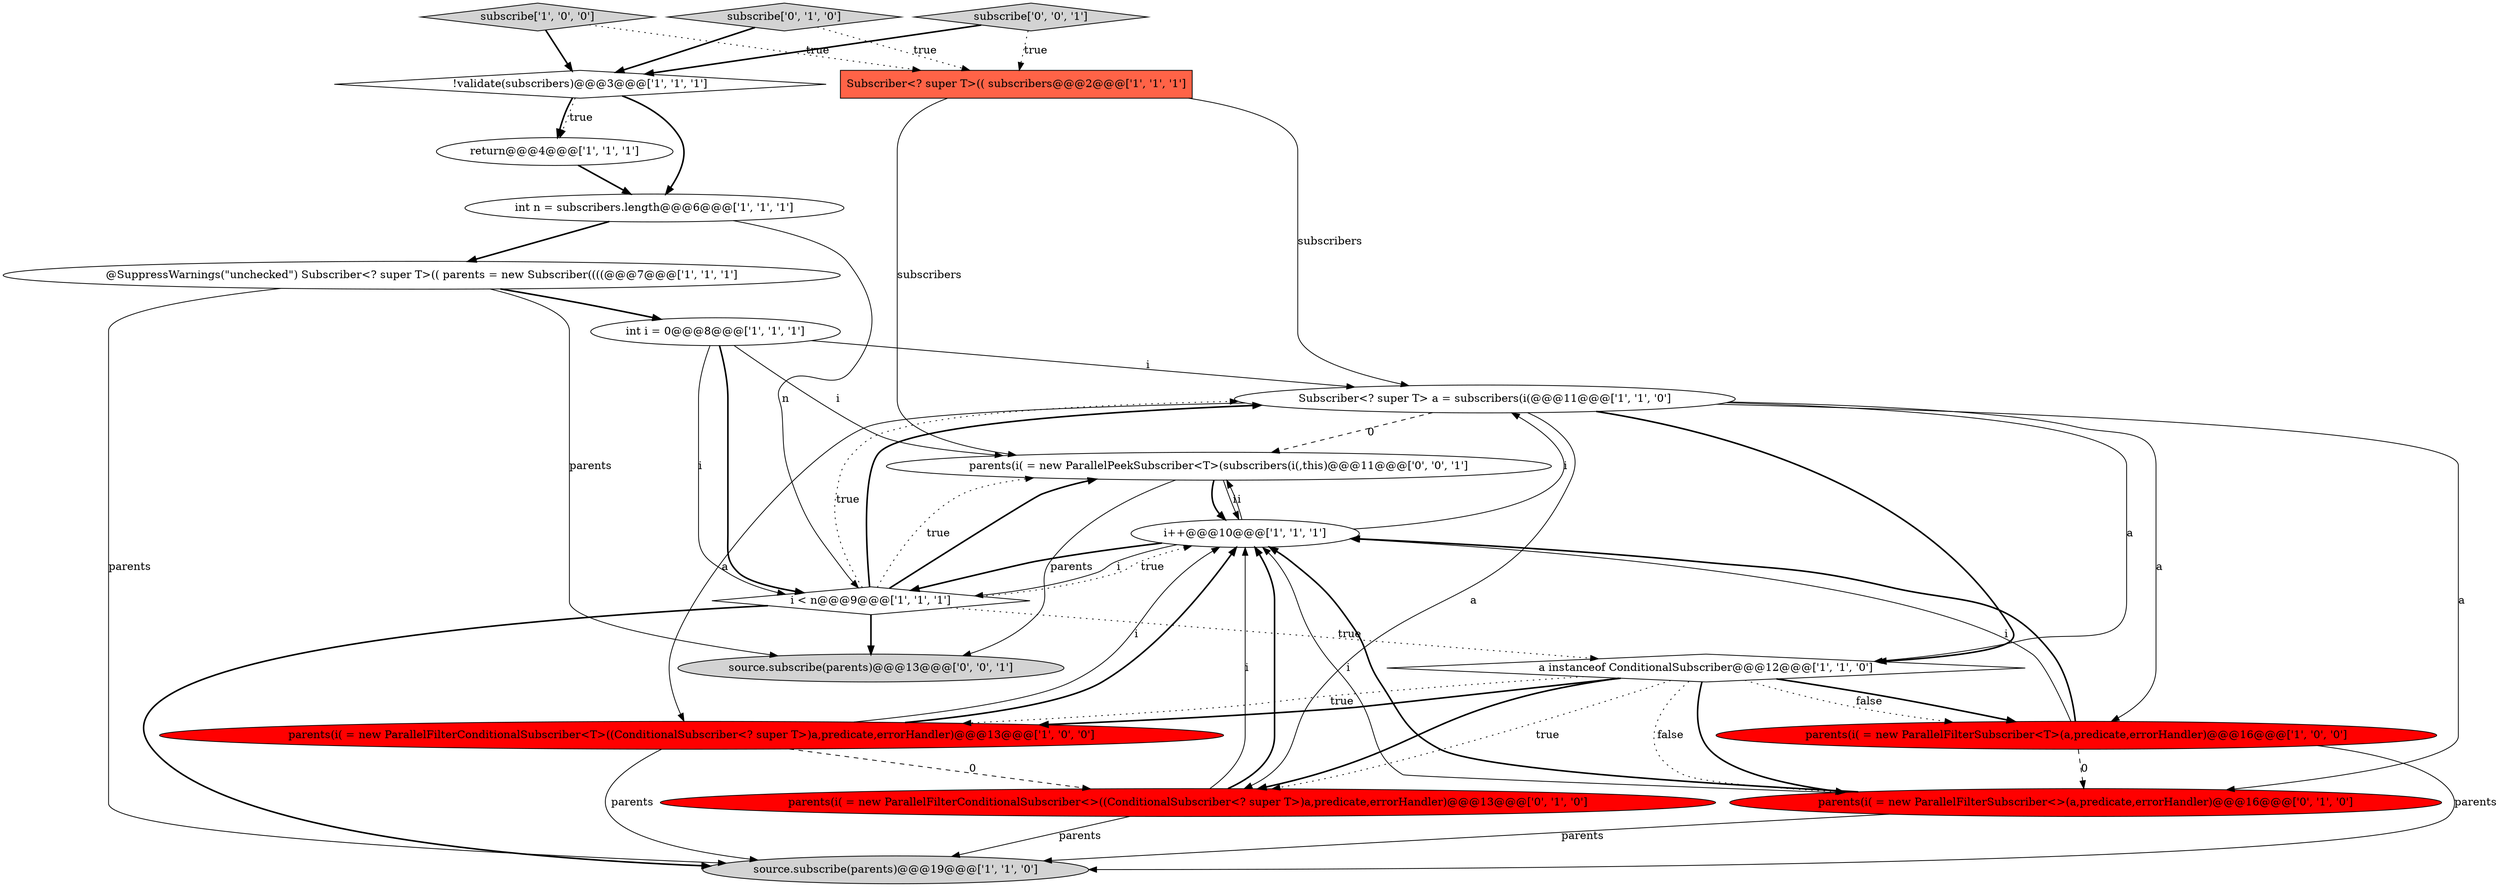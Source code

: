 digraph {
9 [style = filled, label = "subscribe['1', '0', '0']", fillcolor = lightgray, shape = diamond image = "AAA0AAABBB1BBB"];
5 [style = filled, label = "Subscriber<? super T> a = subscribers(i(@@@11@@@['1', '1', '0']", fillcolor = white, shape = ellipse image = "AAA0AAABBB1BBB"];
18 [style = filled, label = "parents(i( = new ParallelPeekSubscriber<T>(subscribers(i(,this)@@@11@@@['0', '0', '1']", fillcolor = white, shape = ellipse image = "AAA0AAABBB3BBB"];
10 [style = filled, label = "Subscriber<? super T>(( subscribers@@@2@@@['1', '1', '1']", fillcolor = tomato, shape = box image = "AAA0AAABBB1BBB"];
13 [style = filled, label = "parents(i( = new ParallelFilterSubscriber<T>(a,predicate,errorHandler)@@@16@@@['1', '0', '0']", fillcolor = red, shape = ellipse image = "AAA1AAABBB1BBB"];
2 [style = filled, label = "a instanceof ConditionalSubscriber@@@12@@@['1', '1', '0']", fillcolor = white, shape = diamond image = "AAA0AAABBB1BBB"];
1 [style = filled, label = "int i = 0@@@8@@@['1', '1', '1']", fillcolor = white, shape = ellipse image = "AAA0AAABBB1BBB"];
0 [style = filled, label = "!validate(subscribers)@@@3@@@['1', '1', '1']", fillcolor = white, shape = diamond image = "AAA0AAABBB1BBB"];
7 [style = filled, label = "@SuppressWarnings(\"unchecked\") Subscriber<? super T>(( parents = new Subscriber((((@@@7@@@['1', '1', '1']", fillcolor = white, shape = ellipse image = "AAA0AAABBB1BBB"];
8 [style = filled, label = "i++@@@10@@@['1', '1', '1']", fillcolor = white, shape = ellipse image = "AAA0AAABBB1BBB"];
15 [style = filled, label = "parents(i( = new ParallelFilterSubscriber<>(a,predicate,errorHandler)@@@16@@@['0', '1', '0']", fillcolor = red, shape = ellipse image = "AAA1AAABBB2BBB"];
19 [style = filled, label = "subscribe['0', '0', '1']", fillcolor = lightgray, shape = diamond image = "AAA0AAABBB3BBB"];
17 [style = filled, label = "source.subscribe(parents)@@@13@@@['0', '0', '1']", fillcolor = lightgray, shape = ellipse image = "AAA0AAABBB3BBB"];
3 [style = filled, label = "parents(i( = new ParallelFilterConditionalSubscriber<T>((ConditionalSubscriber<? super T>)a,predicate,errorHandler)@@@13@@@['1', '0', '0']", fillcolor = red, shape = ellipse image = "AAA1AAABBB1BBB"];
16 [style = filled, label = "subscribe['0', '1', '0']", fillcolor = lightgray, shape = diamond image = "AAA0AAABBB2BBB"];
11 [style = filled, label = "source.subscribe(parents)@@@19@@@['1', '1', '0']", fillcolor = lightgray, shape = ellipse image = "AAA0AAABBB1BBB"];
14 [style = filled, label = "parents(i( = new ParallelFilterConditionalSubscriber<>((ConditionalSubscriber<? super T>)a,predicate,errorHandler)@@@13@@@['0', '1', '0']", fillcolor = red, shape = ellipse image = "AAA1AAABBB2BBB"];
6 [style = filled, label = "int n = subscribers.length@@@6@@@['1', '1', '1']", fillcolor = white, shape = ellipse image = "AAA0AAABBB1BBB"];
4 [style = filled, label = "i < n@@@9@@@['1', '1', '1']", fillcolor = white, shape = diamond image = "AAA0AAABBB1BBB"];
12 [style = filled, label = "return@@@4@@@['1', '1', '1']", fillcolor = white, shape = ellipse image = "AAA0AAABBB1BBB"];
2->3 [style = dotted, label="true"];
19->10 [style = dotted, label="true"];
10->5 [style = solid, label="subscribers"];
4->5 [style = dotted, label="true"];
0->12 [style = dotted, label="true"];
4->18 [style = dotted, label="true"];
1->4 [style = bold, label=""];
16->0 [style = bold, label=""];
7->1 [style = bold, label=""];
9->0 [style = bold, label=""];
4->17 [style = bold, label=""];
14->11 [style = solid, label="parents"];
2->15 [style = dotted, label="false"];
0->6 [style = bold, label=""];
7->11 [style = solid, label="parents"];
8->18 [style = solid, label="i"];
3->8 [style = solid, label="i"];
3->11 [style = solid, label="parents"];
7->17 [style = solid, label="parents"];
0->12 [style = bold, label=""];
1->5 [style = solid, label="i"];
2->3 [style = bold, label=""];
4->8 [style = dotted, label="true"];
4->18 [style = bold, label=""];
2->13 [style = dotted, label="false"];
1->4 [style = solid, label="i"];
5->18 [style = dashed, label="0"];
12->6 [style = bold, label=""];
5->3 [style = solid, label="a"];
14->8 [style = solid, label="i"];
16->10 [style = dotted, label="true"];
13->15 [style = dashed, label="0"];
19->0 [style = bold, label=""];
1->18 [style = solid, label="i"];
10->18 [style = solid, label="subscribers"];
13->11 [style = solid, label="parents"];
2->13 [style = bold, label=""];
5->2 [style = bold, label=""];
5->14 [style = solid, label="a"];
13->8 [style = solid, label="i"];
15->11 [style = solid, label="parents"];
8->5 [style = solid, label="i"];
3->8 [style = bold, label=""];
18->17 [style = solid, label="parents"];
2->14 [style = bold, label=""];
2->15 [style = bold, label=""];
6->4 [style = solid, label="n"];
15->8 [style = solid, label="i"];
2->14 [style = dotted, label="true"];
14->8 [style = bold, label=""];
18->8 [style = bold, label=""];
8->4 [style = bold, label=""];
5->13 [style = solid, label="a"];
6->7 [style = bold, label=""];
4->11 [style = bold, label=""];
13->8 [style = bold, label=""];
9->10 [style = dotted, label="true"];
3->14 [style = dashed, label="0"];
5->15 [style = solid, label="a"];
4->5 [style = bold, label=""];
8->4 [style = solid, label="i"];
4->2 [style = dotted, label="true"];
15->8 [style = bold, label=""];
5->2 [style = solid, label="a"];
18->8 [style = solid, label="i"];
}
